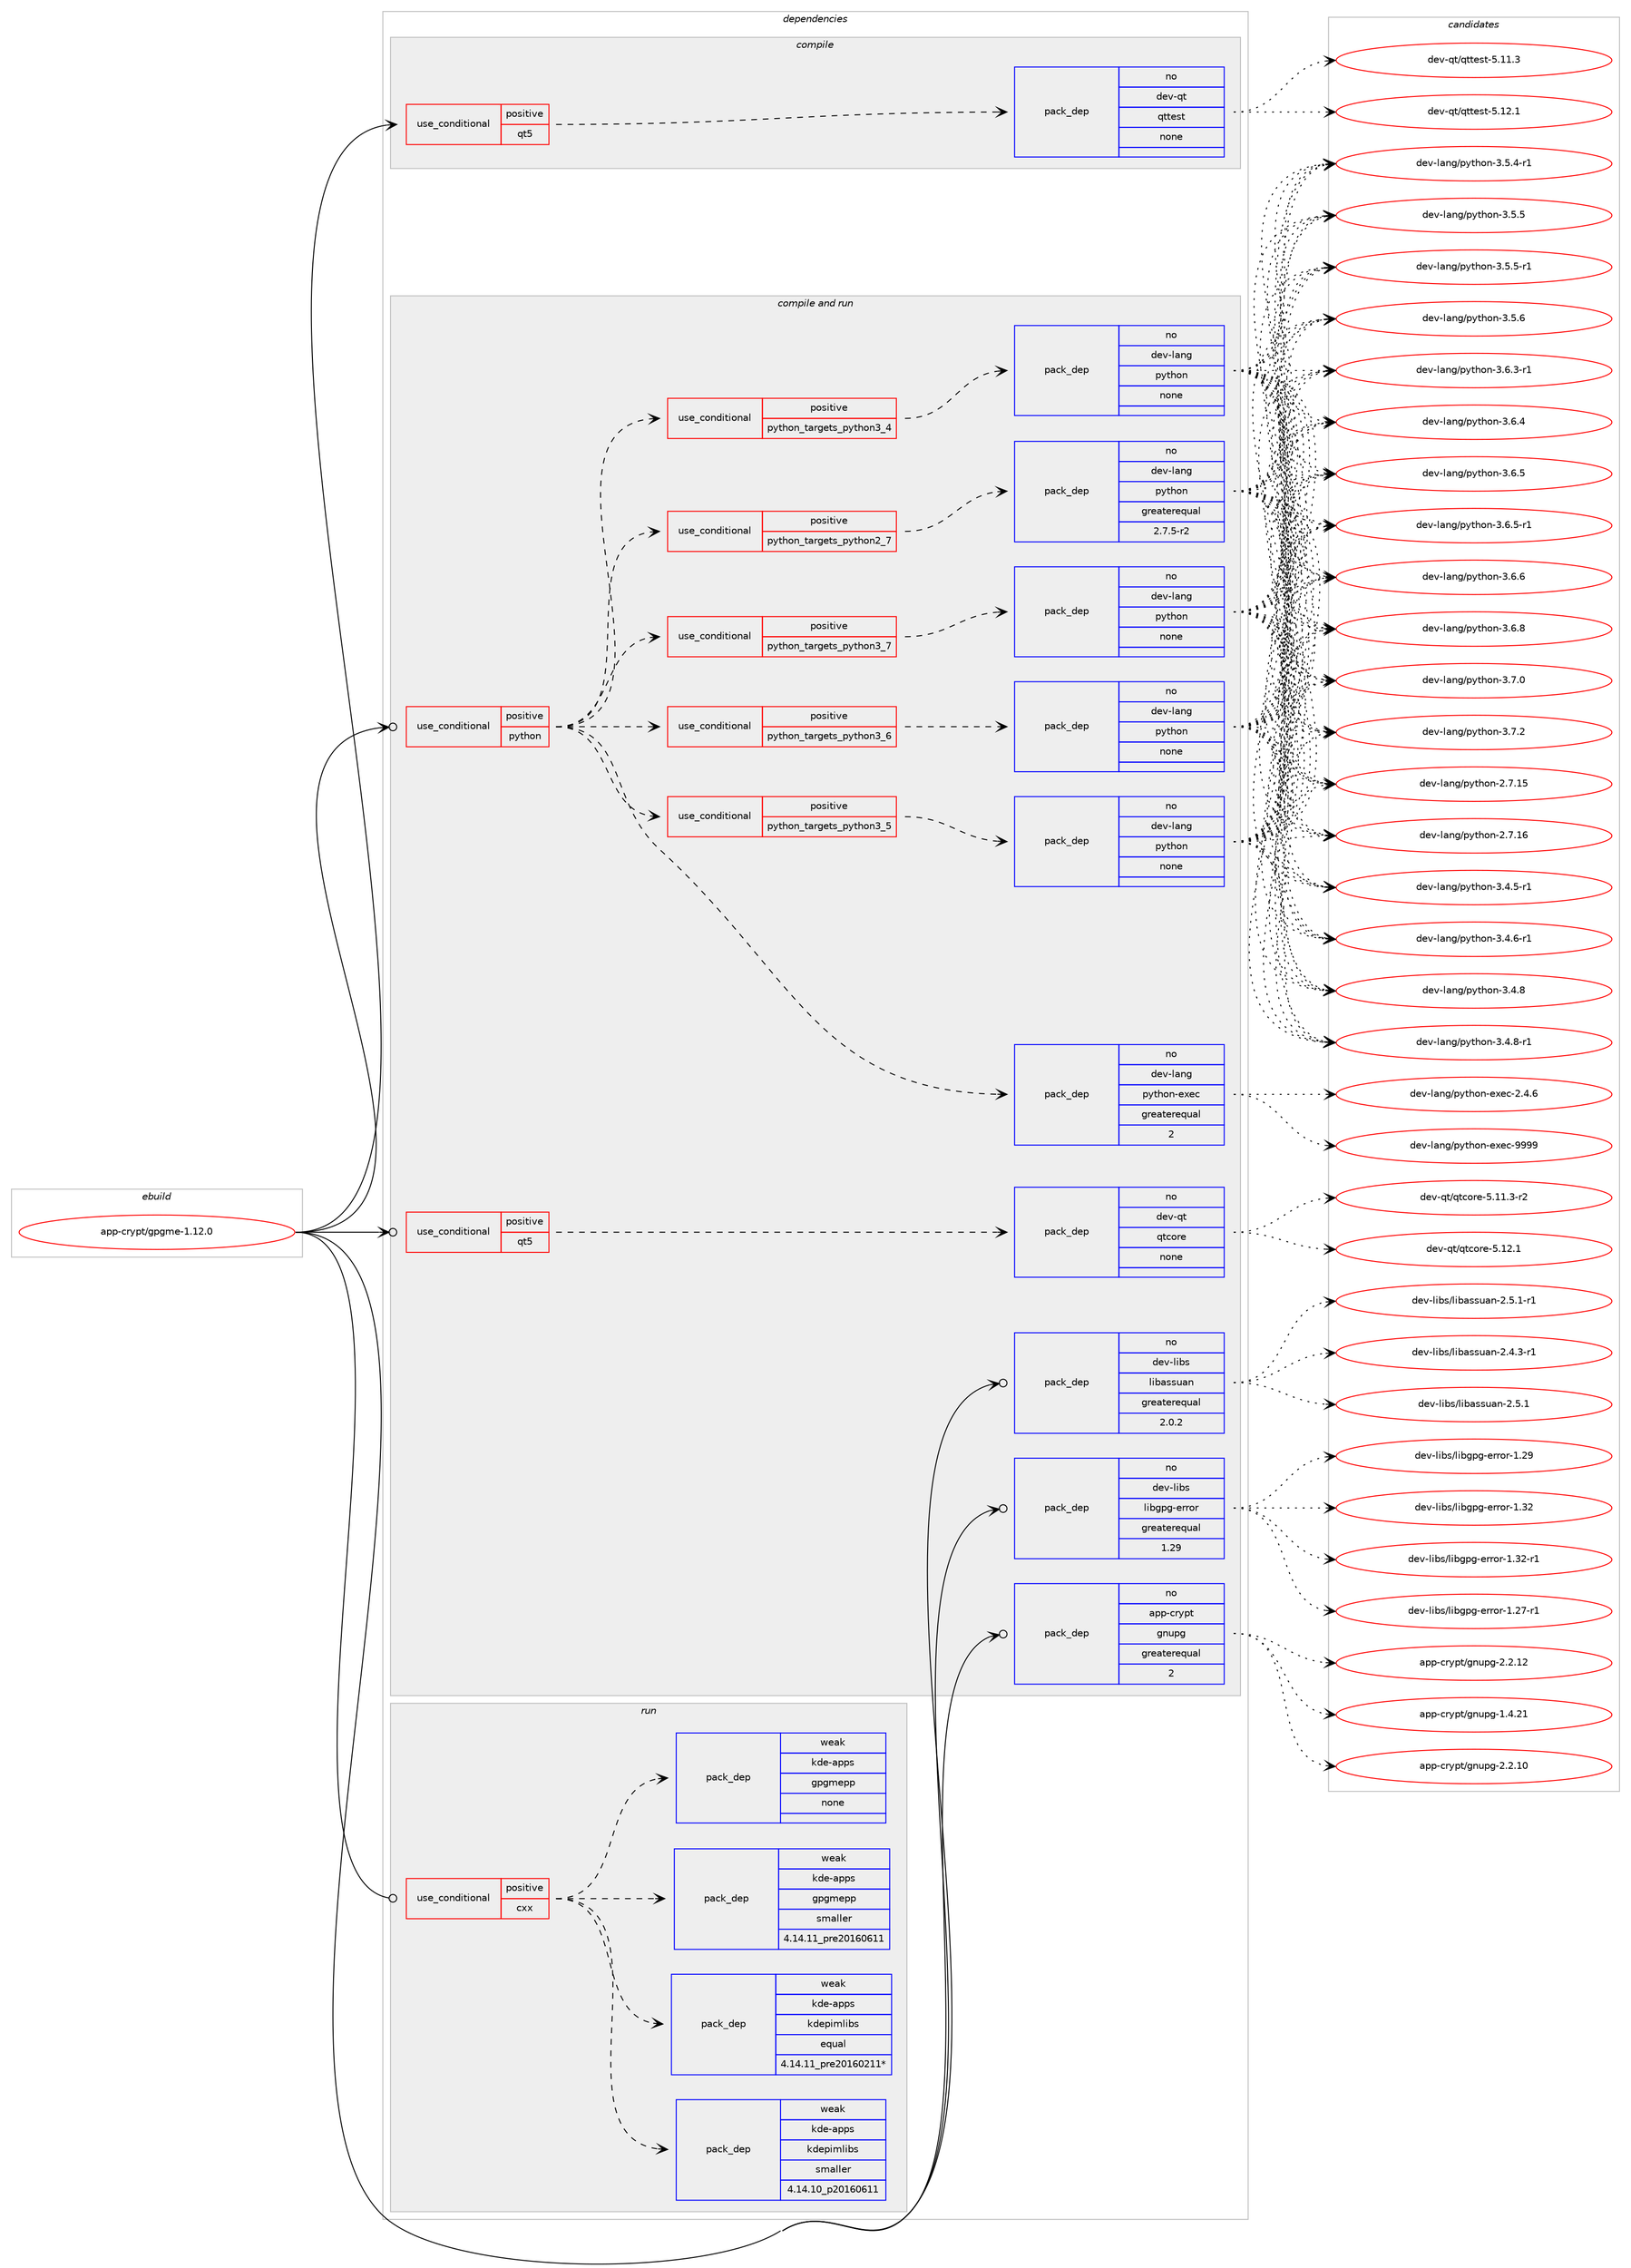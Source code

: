digraph prolog {

# *************
# Graph options
# *************

newrank=true;
concentrate=true;
compound=true;
graph [rankdir=LR,fontname=Helvetica,fontsize=10,ranksep=1.5];#, ranksep=2.5, nodesep=0.2];
edge  [arrowhead=vee];
node  [fontname=Helvetica,fontsize=10];

# **********
# The ebuild
# **********

subgraph cluster_leftcol {
color=gray;
rank=same;
label=<<i>ebuild</i>>;
id [label="app-crypt/gpgme-1.12.0", color=red, width=4, href="../app-crypt/gpgme-1.12.0.svg"];
}

# ****************
# The dependencies
# ****************

subgraph cluster_midcol {
color=gray;
label=<<i>dependencies</i>>;
subgraph cluster_compile {
fillcolor="#eeeeee";
style=filled;
label=<<i>compile</i>>;
subgraph cond347717 {
dependency1275798 [label=<<TABLE BORDER="0" CELLBORDER="1" CELLSPACING="0" CELLPADDING="4"><TR><TD ROWSPAN="3" CELLPADDING="10">use_conditional</TD></TR><TR><TD>positive</TD></TR><TR><TD>qt5</TD></TR></TABLE>>, shape=none, color=red];
subgraph pack908267 {
dependency1275799 [label=<<TABLE BORDER="0" CELLBORDER="1" CELLSPACING="0" CELLPADDING="4" WIDTH="220"><TR><TD ROWSPAN="6" CELLPADDING="30">pack_dep</TD></TR><TR><TD WIDTH="110">no</TD></TR><TR><TD>dev-qt</TD></TR><TR><TD>qttest</TD></TR><TR><TD>none</TD></TR><TR><TD></TD></TR></TABLE>>, shape=none, color=blue];
}
dependency1275798:e -> dependency1275799:w [weight=20,style="dashed",arrowhead="vee"];
}
id:e -> dependency1275798:w [weight=20,style="solid",arrowhead="vee"];
}
subgraph cluster_compileandrun {
fillcolor="#eeeeee";
style=filled;
label=<<i>compile and run</i>>;
subgraph cond347718 {
dependency1275800 [label=<<TABLE BORDER="0" CELLBORDER="1" CELLSPACING="0" CELLPADDING="4"><TR><TD ROWSPAN="3" CELLPADDING="10">use_conditional</TD></TR><TR><TD>positive</TD></TR><TR><TD>python</TD></TR></TABLE>>, shape=none, color=red];
subgraph cond347719 {
dependency1275801 [label=<<TABLE BORDER="0" CELLBORDER="1" CELLSPACING="0" CELLPADDING="4"><TR><TD ROWSPAN="3" CELLPADDING="10">use_conditional</TD></TR><TR><TD>positive</TD></TR><TR><TD>python_targets_python2_7</TD></TR></TABLE>>, shape=none, color=red];
subgraph pack908268 {
dependency1275802 [label=<<TABLE BORDER="0" CELLBORDER="1" CELLSPACING="0" CELLPADDING="4" WIDTH="220"><TR><TD ROWSPAN="6" CELLPADDING="30">pack_dep</TD></TR><TR><TD WIDTH="110">no</TD></TR><TR><TD>dev-lang</TD></TR><TR><TD>python</TD></TR><TR><TD>greaterequal</TD></TR><TR><TD>2.7.5-r2</TD></TR></TABLE>>, shape=none, color=blue];
}
dependency1275801:e -> dependency1275802:w [weight=20,style="dashed",arrowhead="vee"];
}
dependency1275800:e -> dependency1275801:w [weight=20,style="dashed",arrowhead="vee"];
subgraph cond347720 {
dependency1275803 [label=<<TABLE BORDER="0" CELLBORDER="1" CELLSPACING="0" CELLPADDING="4"><TR><TD ROWSPAN="3" CELLPADDING="10">use_conditional</TD></TR><TR><TD>positive</TD></TR><TR><TD>python_targets_python3_4</TD></TR></TABLE>>, shape=none, color=red];
subgraph pack908269 {
dependency1275804 [label=<<TABLE BORDER="0" CELLBORDER="1" CELLSPACING="0" CELLPADDING="4" WIDTH="220"><TR><TD ROWSPAN="6" CELLPADDING="30">pack_dep</TD></TR><TR><TD WIDTH="110">no</TD></TR><TR><TD>dev-lang</TD></TR><TR><TD>python</TD></TR><TR><TD>none</TD></TR><TR><TD></TD></TR></TABLE>>, shape=none, color=blue];
}
dependency1275803:e -> dependency1275804:w [weight=20,style="dashed",arrowhead="vee"];
}
dependency1275800:e -> dependency1275803:w [weight=20,style="dashed",arrowhead="vee"];
subgraph cond347721 {
dependency1275805 [label=<<TABLE BORDER="0" CELLBORDER="1" CELLSPACING="0" CELLPADDING="4"><TR><TD ROWSPAN="3" CELLPADDING="10">use_conditional</TD></TR><TR><TD>positive</TD></TR><TR><TD>python_targets_python3_5</TD></TR></TABLE>>, shape=none, color=red];
subgraph pack908270 {
dependency1275806 [label=<<TABLE BORDER="0" CELLBORDER="1" CELLSPACING="0" CELLPADDING="4" WIDTH="220"><TR><TD ROWSPAN="6" CELLPADDING="30">pack_dep</TD></TR><TR><TD WIDTH="110">no</TD></TR><TR><TD>dev-lang</TD></TR><TR><TD>python</TD></TR><TR><TD>none</TD></TR><TR><TD></TD></TR></TABLE>>, shape=none, color=blue];
}
dependency1275805:e -> dependency1275806:w [weight=20,style="dashed",arrowhead="vee"];
}
dependency1275800:e -> dependency1275805:w [weight=20,style="dashed",arrowhead="vee"];
subgraph cond347722 {
dependency1275807 [label=<<TABLE BORDER="0" CELLBORDER="1" CELLSPACING="0" CELLPADDING="4"><TR><TD ROWSPAN="3" CELLPADDING="10">use_conditional</TD></TR><TR><TD>positive</TD></TR><TR><TD>python_targets_python3_6</TD></TR></TABLE>>, shape=none, color=red];
subgraph pack908271 {
dependency1275808 [label=<<TABLE BORDER="0" CELLBORDER="1" CELLSPACING="0" CELLPADDING="4" WIDTH="220"><TR><TD ROWSPAN="6" CELLPADDING="30">pack_dep</TD></TR><TR><TD WIDTH="110">no</TD></TR><TR><TD>dev-lang</TD></TR><TR><TD>python</TD></TR><TR><TD>none</TD></TR><TR><TD></TD></TR></TABLE>>, shape=none, color=blue];
}
dependency1275807:e -> dependency1275808:w [weight=20,style="dashed",arrowhead="vee"];
}
dependency1275800:e -> dependency1275807:w [weight=20,style="dashed",arrowhead="vee"];
subgraph cond347723 {
dependency1275809 [label=<<TABLE BORDER="0" CELLBORDER="1" CELLSPACING="0" CELLPADDING="4"><TR><TD ROWSPAN="3" CELLPADDING="10">use_conditional</TD></TR><TR><TD>positive</TD></TR><TR><TD>python_targets_python3_7</TD></TR></TABLE>>, shape=none, color=red];
subgraph pack908272 {
dependency1275810 [label=<<TABLE BORDER="0" CELLBORDER="1" CELLSPACING="0" CELLPADDING="4" WIDTH="220"><TR><TD ROWSPAN="6" CELLPADDING="30">pack_dep</TD></TR><TR><TD WIDTH="110">no</TD></TR><TR><TD>dev-lang</TD></TR><TR><TD>python</TD></TR><TR><TD>none</TD></TR><TR><TD></TD></TR></TABLE>>, shape=none, color=blue];
}
dependency1275809:e -> dependency1275810:w [weight=20,style="dashed",arrowhead="vee"];
}
dependency1275800:e -> dependency1275809:w [weight=20,style="dashed",arrowhead="vee"];
subgraph pack908273 {
dependency1275811 [label=<<TABLE BORDER="0" CELLBORDER="1" CELLSPACING="0" CELLPADDING="4" WIDTH="220"><TR><TD ROWSPAN="6" CELLPADDING="30">pack_dep</TD></TR><TR><TD WIDTH="110">no</TD></TR><TR><TD>dev-lang</TD></TR><TR><TD>python-exec</TD></TR><TR><TD>greaterequal</TD></TR><TR><TD>2</TD></TR></TABLE>>, shape=none, color=blue];
}
dependency1275800:e -> dependency1275811:w [weight=20,style="dashed",arrowhead="vee"];
}
id:e -> dependency1275800:w [weight=20,style="solid",arrowhead="odotvee"];
subgraph cond347724 {
dependency1275812 [label=<<TABLE BORDER="0" CELLBORDER="1" CELLSPACING="0" CELLPADDING="4"><TR><TD ROWSPAN="3" CELLPADDING="10">use_conditional</TD></TR><TR><TD>positive</TD></TR><TR><TD>qt5</TD></TR></TABLE>>, shape=none, color=red];
subgraph pack908274 {
dependency1275813 [label=<<TABLE BORDER="0" CELLBORDER="1" CELLSPACING="0" CELLPADDING="4" WIDTH="220"><TR><TD ROWSPAN="6" CELLPADDING="30">pack_dep</TD></TR><TR><TD WIDTH="110">no</TD></TR><TR><TD>dev-qt</TD></TR><TR><TD>qtcore</TD></TR><TR><TD>none</TD></TR><TR><TD></TD></TR></TABLE>>, shape=none, color=blue];
}
dependency1275812:e -> dependency1275813:w [weight=20,style="dashed",arrowhead="vee"];
}
id:e -> dependency1275812:w [weight=20,style="solid",arrowhead="odotvee"];
subgraph pack908275 {
dependency1275814 [label=<<TABLE BORDER="0" CELLBORDER="1" CELLSPACING="0" CELLPADDING="4" WIDTH="220"><TR><TD ROWSPAN="6" CELLPADDING="30">pack_dep</TD></TR><TR><TD WIDTH="110">no</TD></TR><TR><TD>app-crypt</TD></TR><TR><TD>gnupg</TD></TR><TR><TD>greaterequal</TD></TR><TR><TD>2</TD></TR></TABLE>>, shape=none, color=blue];
}
id:e -> dependency1275814:w [weight=20,style="solid",arrowhead="odotvee"];
subgraph pack908276 {
dependency1275815 [label=<<TABLE BORDER="0" CELLBORDER="1" CELLSPACING="0" CELLPADDING="4" WIDTH="220"><TR><TD ROWSPAN="6" CELLPADDING="30">pack_dep</TD></TR><TR><TD WIDTH="110">no</TD></TR><TR><TD>dev-libs</TD></TR><TR><TD>libassuan</TD></TR><TR><TD>greaterequal</TD></TR><TR><TD>2.0.2</TD></TR></TABLE>>, shape=none, color=blue];
}
id:e -> dependency1275815:w [weight=20,style="solid",arrowhead="odotvee"];
subgraph pack908277 {
dependency1275816 [label=<<TABLE BORDER="0" CELLBORDER="1" CELLSPACING="0" CELLPADDING="4" WIDTH="220"><TR><TD ROWSPAN="6" CELLPADDING="30">pack_dep</TD></TR><TR><TD WIDTH="110">no</TD></TR><TR><TD>dev-libs</TD></TR><TR><TD>libgpg-error</TD></TR><TR><TD>greaterequal</TD></TR><TR><TD>1.29</TD></TR></TABLE>>, shape=none, color=blue];
}
id:e -> dependency1275816:w [weight=20,style="solid",arrowhead="odotvee"];
}
subgraph cluster_run {
fillcolor="#eeeeee";
style=filled;
label=<<i>run</i>>;
subgraph cond347725 {
dependency1275817 [label=<<TABLE BORDER="0" CELLBORDER="1" CELLSPACING="0" CELLPADDING="4"><TR><TD ROWSPAN="3" CELLPADDING="10">use_conditional</TD></TR><TR><TD>positive</TD></TR><TR><TD>cxx</TD></TR></TABLE>>, shape=none, color=red];
subgraph pack908278 {
dependency1275818 [label=<<TABLE BORDER="0" CELLBORDER="1" CELLSPACING="0" CELLPADDING="4" WIDTH="220"><TR><TD ROWSPAN="6" CELLPADDING="30">pack_dep</TD></TR><TR><TD WIDTH="110">weak</TD></TR><TR><TD>kde-apps</TD></TR><TR><TD>gpgmepp</TD></TR><TR><TD>smaller</TD></TR><TR><TD>4.14.11_pre20160611</TD></TR></TABLE>>, shape=none, color=blue];
}
dependency1275817:e -> dependency1275818:w [weight=20,style="dashed",arrowhead="vee"];
subgraph pack908279 {
dependency1275819 [label=<<TABLE BORDER="0" CELLBORDER="1" CELLSPACING="0" CELLPADDING="4" WIDTH="220"><TR><TD ROWSPAN="6" CELLPADDING="30">pack_dep</TD></TR><TR><TD WIDTH="110">weak</TD></TR><TR><TD>kde-apps</TD></TR><TR><TD>gpgmepp</TD></TR><TR><TD>none</TD></TR><TR><TD></TD></TR></TABLE>>, shape=none, color=blue];
}
dependency1275817:e -> dependency1275819:w [weight=20,style="dashed",arrowhead="vee"];
subgraph pack908280 {
dependency1275820 [label=<<TABLE BORDER="0" CELLBORDER="1" CELLSPACING="0" CELLPADDING="4" WIDTH="220"><TR><TD ROWSPAN="6" CELLPADDING="30">pack_dep</TD></TR><TR><TD WIDTH="110">weak</TD></TR><TR><TD>kde-apps</TD></TR><TR><TD>kdepimlibs</TD></TR><TR><TD>smaller</TD></TR><TR><TD>4.14.10_p20160611</TD></TR></TABLE>>, shape=none, color=blue];
}
dependency1275817:e -> dependency1275820:w [weight=20,style="dashed",arrowhead="vee"];
subgraph pack908281 {
dependency1275821 [label=<<TABLE BORDER="0" CELLBORDER="1" CELLSPACING="0" CELLPADDING="4" WIDTH="220"><TR><TD ROWSPAN="6" CELLPADDING="30">pack_dep</TD></TR><TR><TD WIDTH="110">weak</TD></TR><TR><TD>kde-apps</TD></TR><TR><TD>kdepimlibs</TD></TR><TR><TD>equal</TD></TR><TR><TD>4.14.11_pre20160211*</TD></TR></TABLE>>, shape=none, color=blue];
}
dependency1275817:e -> dependency1275821:w [weight=20,style="dashed",arrowhead="vee"];
}
id:e -> dependency1275817:w [weight=20,style="solid",arrowhead="odot"];
}
}

# **************
# The candidates
# **************

subgraph cluster_choices {
rank=same;
color=gray;
label=<<i>candidates</i>>;

subgraph choice908267 {
color=black;
nodesep=1;
choice100101118451131164711311611610111511645534649494651 [label="dev-qt/qttest-5.11.3", color=red, width=4,href="../dev-qt/qttest-5.11.3.svg"];
choice100101118451131164711311611610111511645534649504649 [label="dev-qt/qttest-5.12.1", color=red, width=4,href="../dev-qt/qttest-5.12.1.svg"];
dependency1275799:e -> choice100101118451131164711311611610111511645534649494651:w [style=dotted,weight="100"];
dependency1275799:e -> choice100101118451131164711311611610111511645534649504649:w [style=dotted,weight="100"];
}
subgraph choice908268 {
color=black;
nodesep=1;
choice10010111845108971101034711212111610411111045504655464953 [label="dev-lang/python-2.7.15", color=red, width=4,href="../dev-lang/python-2.7.15.svg"];
choice10010111845108971101034711212111610411111045504655464954 [label="dev-lang/python-2.7.16", color=red, width=4,href="../dev-lang/python-2.7.16.svg"];
choice1001011184510897110103471121211161041111104551465246534511449 [label="dev-lang/python-3.4.5-r1", color=red, width=4,href="../dev-lang/python-3.4.5-r1.svg"];
choice1001011184510897110103471121211161041111104551465246544511449 [label="dev-lang/python-3.4.6-r1", color=red, width=4,href="../dev-lang/python-3.4.6-r1.svg"];
choice100101118451089711010347112121116104111110455146524656 [label="dev-lang/python-3.4.8", color=red, width=4,href="../dev-lang/python-3.4.8.svg"];
choice1001011184510897110103471121211161041111104551465246564511449 [label="dev-lang/python-3.4.8-r1", color=red, width=4,href="../dev-lang/python-3.4.8-r1.svg"];
choice1001011184510897110103471121211161041111104551465346524511449 [label="dev-lang/python-3.5.4-r1", color=red, width=4,href="../dev-lang/python-3.5.4-r1.svg"];
choice100101118451089711010347112121116104111110455146534653 [label="dev-lang/python-3.5.5", color=red, width=4,href="../dev-lang/python-3.5.5.svg"];
choice1001011184510897110103471121211161041111104551465346534511449 [label="dev-lang/python-3.5.5-r1", color=red, width=4,href="../dev-lang/python-3.5.5-r1.svg"];
choice100101118451089711010347112121116104111110455146534654 [label="dev-lang/python-3.5.6", color=red, width=4,href="../dev-lang/python-3.5.6.svg"];
choice1001011184510897110103471121211161041111104551465446514511449 [label="dev-lang/python-3.6.3-r1", color=red, width=4,href="../dev-lang/python-3.6.3-r1.svg"];
choice100101118451089711010347112121116104111110455146544652 [label="dev-lang/python-3.6.4", color=red, width=4,href="../dev-lang/python-3.6.4.svg"];
choice100101118451089711010347112121116104111110455146544653 [label="dev-lang/python-3.6.5", color=red, width=4,href="../dev-lang/python-3.6.5.svg"];
choice1001011184510897110103471121211161041111104551465446534511449 [label="dev-lang/python-3.6.5-r1", color=red, width=4,href="../dev-lang/python-3.6.5-r1.svg"];
choice100101118451089711010347112121116104111110455146544654 [label="dev-lang/python-3.6.6", color=red, width=4,href="../dev-lang/python-3.6.6.svg"];
choice100101118451089711010347112121116104111110455146544656 [label="dev-lang/python-3.6.8", color=red, width=4,href="../dev-lang/python-3.6.8.svg"];
choice100101118451089711010347112121116104111110455146554648 [label="dev-lang/python-3.7.0", color=red, width=4,href="../dev-lang/python-3.7.0.svg"];
choice100101118451089711010347112121116104111110455146554650 [label="dev-lang/python-3.7.2", color=red, width=4,href="../dev-lang/python-3.7.2.svg"];
dependency1275802:e -> choice10010111845108971101034711212111610411111045504655464953:w [style=dotted,weight="100"];
dependency1275802:e -> choice10010111845108971101034711212111610411111045504655464954:w [style=dotted,weight="100"];
dependency1275802:e -> choice1001011184510897110103471121211161041111104551465246534511449:w [style=dotted,weight="100"];
dependency1275802:e -> choice1001011184510897110103471121211161041111104551465246544511449:w [style=dotted,weight="100"];
dependency1275802:e -> choice100101118451089711010347112121116104111110455146524656:w [style=dotted,weight="100"];
dependency1275802:e -> choice1001011184510897110103471121211161041111104551465246564511449:w [style=dotted,weight="100"];
dependency1275802:e -> choice1001011184510897110103471121211161041111104551465346524511449:w [style=dotted,weight="100"];
dependency1275802:e -> choice100101118451089711010347112121116104111110455146534653:w [style=dotted,weight="100"];
dependency1275802:e -> choice1001011184510897110103471121211161041111104551465346534511449:w [style=dotted,weight="100"];
dependency1275802:e -> choice100101118451089711010347112121116104111110455146534654:w [style=dotted,weight="100"];
dependency1275802:e -> choice1001011184510897110103471121211161041111104551465446514511449:w [style=dotted,weight="100"];
dependency1275802:e -> choice100101118451089711010347112121116104111110455146544652:w [style=dotted,weight="100"];
dependency1275802:e -> choice100101118451089711010347112121116104111110455146544653:w [style=dotted,weight="100"];
dependency1275802:e -> choice1001011184510897110103471121211161041111104551465446534511449:w [style=dotted,weight="100"];
dependency1275802:e -> choice100101118451089711010347112121116104111110455146544654:w [style=dotted,weight="100"];
dependency1275802:e -> choice100101118451089711010347112121116104111110455146544656:w [style=dotted,weight="100"];
dependency1275802:e -> choice100101118451089711010347112121116104111110455146554648:w [style=dotted,weight="100"];
dependency1275802:e -> choice100101118451089711010347112121116104111110455146554650:w [style=dotted,weight="100"];
}
subgraph choice908269 {
color=black;
nodesep=1;
choice10010111845108971101034711212111610411111045504655464953 [label="dev-lang/python-2.7.15", color=red, width=4,href="../dev-lang/python-2.7.15.svg"];
choice10010111845108971101034711212111610411111045504655464954 [label="dev-lang/python-2.7.16", color=red, width=4,href="../dev-lang/python-2.7.16.svg"];
choice1001011184510897110103471121211161041111104551465246534511449 [label="dev-lang/python-3.4.5-r1", color=red, width=4,href="../dev-lang/python-3.4.5-r1.svg"];
choice1001011184510897110103471121211161041111104551465246544511449 [label="dev-lang/python-3.4.6-r1", color=red, width=4,href="../dev-lang/python-3.4.6-r1.svg"];
choice100101118451089711010347112121116104111110455146524656 [label="dev-lang/python-3.4.8", color=red, width=4,href="../dev-lang/python-3.4.8.svg"];
choice1001011184510897110103471121211161041111104551465246564511449 [label="dev-lang/python-3.4.8-r1", color=red, width=4,href="../dev-lang/python-3.4.8-r1.svg"];
choice1001011184510897110103471121211161041111104551465346524511449 [label="dev-lang/python-3.5.4-r1", color=red, width=4,href="../dev-lang/python-3.5.4-r1.svg"];
choice100101118451089711010347112121116104111110455146534653 [label="dev-lang/python-3.5.5", color=red, width=4,href="../dev-lang/python-3.5.5.svg"];
choice1001011184510897110103471121211161041111104551465346534511449 [label="dev-lang/python-3.5.5-r1", color=red, width=4,href="../dev-lang/python-3.5.5-r1.svg"];
choice100101118451089711010347112121116104111110455146534654 [label="dev-lang/python-3.5.6", color=red, width=4,href="../dev-lang/python-3.5.6.svg"];
choice1001011184510897110103471121211161041111104551465446514511449 [label="dev-lang/python-3.6.3-r1", color=red, width=4,href="../dev-lang/python-3.6.3-r1.svg"];
choice100101118451089711010347112121116104111110455146544652 [label="dev-lang/python-3.6.4", color=red, width=4,href="../dev-lang/python-3.6.4.svg"];
choice100101118451089711010347112121116104111110455146544653 [label="dev-lang/python-3.6.5", color=red, width=4,href="../dev-lang/python-3.6.5.svg"];
choice1001011184510897110103471121211161041111104551465446534511449 [label="dev-lang/python-3.6.5-r1", color=red, width=4,href="../dev-lang/python-3.6.5-r1.svg"];
choice100101118451089711010347112121116104111110455146544654 [label="dev-lang/python-3.6.6", color=red, width=4,href="../dev-lang/python-3.6.6.svg"];
choice100101118451089711010347112121116104111110455146544656 [label="dev-lang/python-3.6.8", color=red, width=4,href="../dev-lang/python-3.6.8.svg"];
choice100101118451089711010347112121116104111110455146554648 [label="dev-lang/python-3.7.0", color=red, width=4,href="../dev-lang/python-3.7.0.svg"];
choice100101118451089711010347112121116104111110455146554650 [label="dev-lang/python-3.7.2", color=red, width=4,href="../dev-lang/python-3.7.2.svg"];
dependency1275804:e -> choice10010111845108971101034711212111610411111045504655464953:w [style=dotted,weight="100"];
dependency1275804:e -> choice10010111845108971101034711212111610411111045504655464954:w [style=dotted,weight="100"];
dependency1275804:e -> choice1001011184510897110103471121211161041111104551465246534511449:w [style=dotted,weight="100"];
dependency1275804:e -> choice1001011184510897110103471121211161041111104551465246544511449:w [style=dotted,weight="100"];
dependency1275804:e -> choice100101118451089711010347112121116104111110455146524656:w [style=dotted,weight="100"];
dependency1275804:e -> choice1001011184510897110103471121211161041111104551465246564511449:w [style=dotted,weight="100"];
dependency1275804:e -> choice1001011184510897110103471121211161041111104551465346524511449:w [style=dotted,weight="100"];
dependency1275804:e -> choice100101118451089711010347112121116104111110455146534653:w [style=dotted,weight="100"];
dependency1275804:e -> choice1001011184510897110103471121211161041111104551465346534511449:w [style=dotted,weight="100"];
dependency1275804:e -> choice100101118451089711010347112121116104111110455146534654:w [style=dotted,weight="100"];
dependency1275804:e -> choice1001011184510897110103471121211161041111104551465446514511449:w [style=dotted,weight="100"];
dependency1275804:e -> choice100101118451089711010347112121116104111110455146544652:w [style=dotted,weight="100"];
dependency1275804:e -> choice100101118451089711010347112121116104111110455146544653:w [style=dotted,weight="100"];
dependency1275804:e -> choice1001011184510897110103471121211161041111104551465446534511449:w [style=dotted,weight="100"];
dependency1275804:e -> choice100101118451089711010347112121116104111110455146544654:w [style=dotted,weight="100"];
dependency1275804:e -> choice100101118451089711010347112121116104111110455146544656:w [style=dotted,weight="100"];
dependency1275804:e -> choice100101118451089711010347112121116104111110455146554648:w [style=dotted,weight="100"];
dependency1275804:e -> choice100101118451089711010347112121116104111110455146554650:w [style=dotted,weight="100"];
}
subgraph choice908270 {
color=black;
nodesep=1;
choice10010111845108971101034711212111610411111045504655464953 [label="dev-lang/python-2.7.15", color=red, width=4,href="../dev-lang/python-2.7.15.svg"];
choice10010111845108971101034711212111610411111045504655464954 [label="dev-lang/python-2.7.16", color=red, width=4,href="../dev-lang/python-2.7.16.svg"];
choice1001011184510897110103471121211161041111104551465246534511449 [label="dev-lang/python-3.4.5-r1", color=red, width=4,href="../dev-lang/python-3.4.5-r1.svg"];
choice1001011184510897110103471121211161041111104551465246544511449 [label="dev-lang/python-3.4.6-r1", color=red, width=4,href="../dev-lang/python-3.4.6-r1.svg"];
choice100101118451089711010347112121116104111110455146524656 [label="dev-lang/python-3.4.8", color=red, width=4,href="../dev-lang/python-3.4.8.svg"];
choice1001011184510897110103471121211161041111104551465246564511449 [label="dev-lang/python-3.4.8-r1", color=red, width=4,href="../dev-lang/python-3.4.8-r1.svg"];
choice1001011184510897110103471121211161041111104551465346524511449 [label="dev-lang/python-3.5.4-r1", color=red, width=4,href="../dev-lang/python-3.5.4-r1.svg"];
choice100101118451089711010347112121116104111110455146534653 [label="dev-lang/python-3.5.5", color=red, width=4,href="../dev-lang/python-3.5.5.svg"];
choice1001011184510897110103471121211161041111104551465346534511449 [label="dev-lang/python-3.5.5-r1", color=red, width=4,href="../dev-lang/python-3.5.5-r1.svg"];
choice100101118451089711010347112121116104111110455146534654 [label="dev-lang/python-3.5.6", color=red, width=4,href="../dev-lang/python-3.5.6.svg"];
choice1001011184510897110103471121211161041111104551465446514511449 [label="dev-lang/python-3.6.3-r1", color=red, width=4,href="../dev-lang/python-3.6.3-r1.svg"];
choice100101118451089711010347112121116104111110455146544652 [label="dev-lang/python-3.6.4", color=red, width=4,href="../dev-lang/python-3.6.4.svg"];
choice100101118451089711010347112121116104111110455146544653 [label="dev-lang/python-3.6.5", color=red, width=4,href="../dev-lang/python-3.6.5.svg"];
choice1001011184510897110103471121211161041111104551465446534511449 [label="dev-lang/python-3.6.5-r1", color=red, width=4,href="../dev-lang/python-3.6.5-r1.svg"];
choice100101118451089711010347112121116104111110455146544654 [label="dev-lang/python-3.6.6", color=red, width=4,href="../dev-lang/python-3.6.6.svg"];
choice100101118451089711010347112121116104111110455146544656 [label="dev-lang/python-3.6.8", color=red, width=4,href="../dev-lang/python-3.6.8.svg"];
choice100101118451089711010347112121116104111110455146554648 [label="dev-lang/python-3.7.0", color=red, width=4,href="../dev-lang/python-3.7.0.svg"];
choice100101118451089711010347112121116104111110455146554650 [label="dev-lang/python-3.7.2", color=red, width=4,href="../dev-lang/python-3.7.2.svg"];
dependency1275806:e -> choice10010111845108971101034711212111610411111045504655464953:w [style=dotted,weight="100"];
dependency1275806:e -> choice10010111845108971101034711212111610411111045504655464954:w [style=dotted,weight="100"];
dependency1275806:e -> choice1001011184510897110103471121211161041111104551465246534511449:w [style=dotted,weight="100"];
dependency1275806:e -> choice1001011184510897110103471121211161041111104551465246544511449:w [style=dotted,weight="100"];
dependency1275806:e -> choice100101118451089711010347112121116104111110455146524656:w [style=dotted,weight="100"];
dependency1275806:e -> choice1001011184510897110103471121211161041111104551465246564511449:w [style=dotted,weight="100"];
dependency1275806:e -> choice1001011184510897110103471121211161041111104551465346524511449:w [style=dotted,weight="100"];
dependency1275806:e -> choice100101118451089711010347112121116104111110455146534653:w [style=dotted,weight="100"];
dependency1275806:e -> choice1001011184510897110103471121211161041111104551465346534511449:w [style=dotted,weight="100"];
dependency1275806:e -> choice100101118451089711010347112121116104111110455146534654:w [style=dotted,weight="100"];
dependency1275806:e -> choice1001011184510897110103471121211161041111104551465446514511449:w [style=dotted,weight="100"];
dependency1275806:e -> choice100101118451089711010347112121116104111110455146544652:w [style=dotted,weight="100"];
dependency1275806:e -> choice100101118451089711010347112121116104111110455146544653:w [style=dotted,weight="100"];
dependency1275806:e -> choice1001011184510897110103471121211161041111104551465446534511449:w [style=dotted,weight="100"];
dependency1275806:e -> choice100101118451089711010347112121116104111110455146544654:w [style=dotted,weight="100"];
dependency1275806:e -> choice100101118451089711010347112121116104111110455146544656:w [style=dotted,weight="100"];
dependency1275806:e -> choice100101118451089711010347112121116104111110455146554648:w [style=dotted,weight="100"];
dependency1275806:e -> choice100101118451089711010347112121116104111110455146554650:w [style=dotted,weight="100"];
}
subgraph choice908271 {
color=black;
nodesep=1;
choice10010111845108971101034711212111610411111045504655464953 [label="dev-lang/python-2.7.15", color=red, width=4,href="../dev-lang/python-2.7.15.svg"];
choice10010111845108971101034711212111610411111045504655464954 [label="dev-lang/python-2.7.16", color=red, width=4,href="../dev-lang/python-2.7.16.svg"];
choice1001011184510897110103471121211161041111104551465246534511449 [label="dev-lang/python-3.4.5-r1", color=red, width=4,href="../dev-lang/python-3.4.5-r1.svg"];
choice1001011184510897110103471121211161041111104551465246544511449 [label="dev-lang/python-3.4.6-r1", color=red, width=4,href="../dev-lang/python-3.4.6-r1.svg"];
choice100101118451089711010347112121116104111110455146524656 [label="dev-lang/python-3.4.8", color=red, width=4,href="../dev-lang/python-3.4.8.svg"];
choice1001011184510897110103471121211161041111104551465246564511449 [label="dev-lang/python-3.4.8-r1", color=red, width=4,href="../dev-lang/python-3.4.8-r1.svg"];
choice1001011184510897110103471121211161041111104551465346524511449 [label="dev-lang/python-3.5.4-r1", color=red, width=4,href="../dev-lang/python-3.5.4-r1.svg"];
choice100101118451089711010347112121116104111110455146534653 [label="dev-lang/python-3.5.5", color=red, width=4,href="../dev-lang/python-3.5.5.svg"];
choice1001011184510897110103471121211161041111104551465346534511449 [label="dev-lang/python-3.5.5-r1", color=red, width=4,href="../dev-lang/python-3.5.5-r1.svg"];
choice100101118451089711010347112121116104111110455146534654 [label="dev-lang/python-3.5.6", color=red, width=4,href="../dev-lang/python-3.5.6.svg"];
choice1001011184510897110103471121211161041111104551465446514511449 [label="dev-lang/python-3.6.3-r1", color=red, width=4,href="../dev-lang/python-3.6.3-r1.svg"];
choice100101118451089711010347112121116104111110455146544652 [label="dev-lang/python-3.6.4", color=red, width=4,href="../dev-lang/python-3.6.4.svg"];
choice100101118451089711010347112121116104111110455146544653 [label="dev-lang/python-3.6.5", color=red, width=4,href="../dev-lang/python-3.6.5.svg"];
choice1001011184510897110103471121211161041111104551465446534511449 [label="dev-lang/python-3.6.5-r1", color=red, width=4,href="../dev-lang/python-3.6.5-r1.svg"];
choice100101118451089711010347112121116104111110455146544654 [label="dev-lang/python-3.6.6", color=red, width=4,href="../dev-lang/python-3.6.6.svg"];
choice100101118451089711010347112121116104111110455146544656 [label="dev-lang/python-3.6.8", color=red, width=4,href="../dev-lang/python-3.6.8.svg"];
choice100101118451089711010347112121116104111110455146554648 [label="dev-lang/python-3.7.0", color=red, width=4,href="../dev-lang/python-3.7.0.svg"];
choice100101118451089711010347112121116104111110455146554650 [label="dev-lang/python-3.7.2", color=red, width=4,href="../dev-lang/python-3.7.2.svg"];
dependency1275808:e -> choice10010111845108971101034711212111610411111045504655464953:w [style=dotted,weight="100"];
dependency1275808:e -> choice10010111845108971101034711212111610411111045504655464954:w [style=dotted,weight="100"];
dependency1275808:e -> choice1001011184510897110103471121211161041111104551465246534511449:w [style=dotted,weight="100"];
dependency1275808:e -> choice1001011184510897110103471121211161041111104551465246544511449:w [style=dotted,weight="100"];
dependency1275808:e -> choice100101118451089711010347112121116104111110455146524656:w [style=dotted,weight="100"];
dependency1275808:e -> choice1001011184510897110103471121211161041111104551465246564511449:w [style=dotted,weight="100"];
dependency1275808:e -> choice1001011184510897110103471121211161041111104551465346524511449:w [style=dotted,weight="100"];
dependency1275808:e -> choice100101118451089711010347112121116104111110455146534653:w [style=dotted,weight="100"];
dependency1275808:e -> choice1001011184510897110103471121211161041111104551465346534511449:w [style=dotted,weight="100"];
dependency1275808:e -> choice100101118451089711010347112121116104111110455146534654:w [style=dotted,weight="100"];
dependency1275808:e -> choice1001011184510897110103471121211161041111104551465446514511449:w [style=dotted,weight="100"];
dependency1275808:e -> choice100101118451089711010347112121116104111110455146544652:w [style=dotted,weight="100"];
dependency1275808:e -> choice100101118451089711010347112121116104111110455146544653:w [style=dotted,weight="100"];
dependency1275808:e -> choice1001011184510897110103471121211161041111104551465446534511449:w [style=dotted,weight="100"];
dependency1275808:e -> choice100101118451089711010347112121116104111110455146544654:w [style=dotted,weight="100"];
dependency1275808:e -> choice100101118451089711010347112121116104111110455146544656:w [style=dotted,weight="100"];
dependency1275808:e -> choice100101118451089711010347112121116104111110455146554648:w [style=dotted,weight="100"];
dependency1275808:e -> choice100101118451089711010347112121116104111110455146554650:w [style=dotted,weight="100"];
}
subgraph choice908272 {
color=black;
nodesep=1;
choice10010111845108971101034711212111610411111045504655464953 [label="dev-lang/python-2.7.15", color=red, width=4,href="../dev-lang/python-2.7.15.svg"];
choice10010111845108971101034711212111610411111045504655464954 [label="dev-lang/python-2.7.16", color=red, width=4,href="../dev-lang/python-2.7.16.svg"];
choice1001011184510897110103471121211161041111104551465246534511449 [label="dev-lang/python-3.4.5-r1", color=red, width=4,href="../dev-lang/python-3.4.5-r1.svg"];
choice1001011184510897110103471121211161041111104551465246544511449 [label="dev-lang/python-3.4.6-r1", color=red, width=4,href="../dev-lang/python-3.4.6-r1.svg"];
choice100101118451089711010347112121116104111110455146524656 [label="dev-lang/python-3.4.8", color=red, width=4,href="../dev-lang/python-3.4.8.svg"];
choice1001011184510897110103471121211161041111104551465246564511449 [label="dev-lang/python-3.4.8-r1", color=red, width=4,href="../dev-lang/python-3.4.8-r1.svg"];
choice1001011184510897110103471121211161041111104551465346524511449 [label="dev-lang/python-3.5.4-r1", color=red, width=4,href="../dev-lang/python-3.5.4-r1.svg"];
choice100101118451089711010347112121116104111110455146534653 [label="dev-lang/python-3.5.5", color=red, width=4,href="../dev-lang/python-3.5.5.svg"];
choice1001011184510897110103471121211161041111104551465346534511449 [label="dev-lang/python-3.5.5-r1", color=red, width=4,href="../dev-lang/python-3.5.5-r1.svg"];
choice100101118451089711010347112121116104111110455146534654 [label="dev-lang/python-3.5.6", color=red, width=4,href="../dev-lang/python-3.5.6.svg"];
choice1001011184510897110103471121211161041111104551465446514511449 [label="dev-lang/python-3.6.3-r1", color=red, width=4,href="../dev-lang/python-3.6.3-r1.svg"];
choice100101118451089711010347112121116104111110455146544652 [label="dev-lang/python-3.6.4", color=red, width=4,href="../dev-lang/python-3.6.4.svg"];
choice100101118451089711010347112121116104111110455146544653 [label="dev-lang/python-3.6.5", color=red, width=4,href="../dev-lang/python-3.6.5.svg"];
choice1001011184510897110103471121211161041111104551465446534511449 [label="dev-lang/python-3.6.5-r1", color=red, width=4,href="../dev-lang/python-3.6.5-r1.svg"];
choice100101118451089711010347112121116104111110455146544654 [label="dev-lang/python-3.6.6", color=red, width=4,href="../dev-lang/python-3.6.6.svg"];
choice100101118451089711010347112121116104111110455146544656 [label="dev-lang/python-3.6.8", color=red, width=4,href="../dev-lang/python-3.6.8.svg"];
choice100101118451089711010347112121116104111110455146554648 [label="dev-lang/python-3.7.0", color=red, width=4,href="../dev-lang/python-3.7.0.svg"];
choice100101118451089711010347112121116104111110455146554650 [label="dev-lang/python-3.7.2", color=red, width=4,href="../dev-lang/python-3.7.2.svg"];
dependency1275810:e -> choice10010111845108971101034711212111610411111045504655464953:w [style=dotted,weight="100"];
dependency1275810:e -> choice10010111845108971101034711212111610411111045504655464954:w [style=dotted,weight="100"];
dependency1275810:e -> choice1001011184510897110103471121211161041111104551465246534511449:w [style=dotted,weight="100"];
dependency1275810:e -> choice1001011184510897110103471121211161041111104551465246544511449:w [style=dotted,weight="100"];
dependency1275810:e -> choice100101118451089711010347112121116104111110455146524656:w [style=dotted,weight="100"];
dependency1275810:e -> choice1001011184510897110103471121211161041111104551465246564511449:w [style=dotted,weight="100"];
dependency1275810:e -> choice1001011184510897110103471121211161041111104551465346524511449:w [style=dotted,weight="100"];
dependency1275810:e -> choice100101118451089711010347112121116104111110455146534653:w [style=dotted,weight="100"];
dependency1275810:e -> choice1001011184510897110103471121211161041111104551465346534511449:w [style=dotted,weight="100"];
dependency1275810:e -> choice100101118451089711010347112121116104111110455146534654:w [style=dotted,weight="100"];
dependency1275810:e -> choice1001011184510897110103471121211161041111104551465446514511449:w [style=dotted,weight="100"];
dependency1275810:e -> choice100101118451089711010347112121116104111110455146544652:w [style=dotted,weight="100"];
dependency1275810:e -> choice100101118451089711010347112121116104111110455146544653:w [style=dotted,weight="100"];
dependency1275810:e -> choice1001011184510897110103471121211161041111104551465446534511449:w [style=dotted,weight="100"];
dependency1275810:e -> choice100101118451089711010347112121116104111110455146544654:w [style=dotted,weight="100"];
dependency1275810:e -> choice100101118451089711010347112121116104111110455146544656:w [style=dotted,weight="100"];
dependency1275810:e -> choice100101118451089711010347112121116104111110455146554648:w [style=dotted,weight="100"];
dependency1275810:e -> choice100101118451089711010347112121116104111110455146554650:w [style=dotted,weight="100"];
}
subgraph choice908273 {
color=black;
nodesep=1;
choice1001011184510897110103471121211161041111104510112010199455046524654 [label="dev-lang/python-exec-2.4.6", color=red, width=4,href="../dev-lang/python-exec-2.4.6.svg"];
choice10010111845108971101034711212111610411111045101120101994557575757 [label="dev-lang/python-exec-9999", color=red, width=4,href="../dev-lang/python-exec-9999.svg"];
dependency1275811:e -> choice1001011184510897110103471121211161041111104510112010199455046524654:w [style=dotted,weight="100"];
dependency1275811:e -> choice10010111845108971101034711212111610411111045101120101994557575757:w [style=dotted,weight="100"];
}
subgraph choice908274 {
color=black;
nodesep=1;
choice100101118451131164711311699111114101455346494946514511450 [label="dev-qt/qtcore-5.11.3-r2", color=red, width=4,href="../dev-qt/qtcore-5.11.3-r2.svg"];
choice10010111845113116471131169911111410145534649504649 [label="dev-qt/qtcore-5.12.1", color=red, width=4,href="../dev-qt/qtcore-5.12.1.svg"];
dependency1275813:e -> choice100101118451131164711311699111114101455346494946514511450:w [style=dotted,weight="100"];
dependency1275813:e -> choice10010111845113116471131169911111410145534649504649:w [style=dotted,weight="100"];
}
subgraph choice908275 {
color=black;
nodesep=1;
choice9711211245991141211121164710311011711210345494652465049 [label="app-crypt/gnupg-1.4.21", color=red, width=4,href="../app-crypt/gnupg-1.4.21.svg"];
choice9711211245991141211121164710311011711210345504650464948 [label="app-crypt/gnupg-2.2.10", color=red, width=4,href="../app-crypt/gnupg-2.2.10.svg"];
choice9711211245991141211121164710311011711210345504650464950 [label="app-crypt/gnupg-2.2.12", color=red, width=4,href="../app-crypt/gnupg-2.2.12.svg"];
dependency1275814:e -> choice9711211245991141211121164710311011711210345494652465049:w [style=dotted,weight="100"];
dependency1275814:e -> choice9711211245991141211121164710311011711210345504650464948:w [style=dotted,weight="100"];
dependency1275814:e -> choice9711211245991141211121164710311011711210345504650464950:w [style=dotted,weight="100"];
}
subgraph choice908276 {
color=black;
nodesep=1;
choice1001011184510810598115471081059897115115117971104550465246514511449 [label="dev-libs/libassuan-2.4.3-r1", color=red, width=4,href="../dev-libs/libassuan-2.4.3-r1.svg"];
choice100101118451081059811547108105989711511511797110455046534649 [label="dev-libs/libassuan-2.5.1", color=red, width=4,href="../dev-libs/libassuan-2.5.1.svg"];
choice1001011184510810598115471081059897115115117971104550465346494511449 [label="dev-libs/libassuan-2.5.1-r1", color=red, width=4,href="../dev-libs/libassuan-2.5.1-r1.svg"];
dependency1275815:e -> choice1001011184510810598115471081059897115115117971104550465246514511449:w [style=dotted,weight="100"];
dependency1275815:e -> choice100101118451081059811547108105989711511511797110455046534649:w [style=dotted,weight="100"];
dependency1275815:e -> choice1001011184510810598115471081059897115115117971104550465346494511449:w [style=dotted,weight="100"];
}
subgraph choice908277 {
color=black;
nodesep=1;
choice100101118451081059811547108105981031121034510111411411111445494650554511449 [label="dev-libs/libgpg-error-1.27-r1", color=red, width=4,href="../dev-libs/libgpg-error-1.27-r1.svg"];
choice10010111845108105981154710810598103112103451011141141111144549465057 [label="dev-libs/libgpg-error-1.29", color=red, width=4,href="../dev-libs/libgpg-error-1.29.svg"];
choice10010111845108105981154710810598103112103451011141141111144549465150 [label="dev-libs/libgpg-error-1.32", color=red, width=4,href="../dev-libs/libgpg-error-1.32.svg"];
choice100101118451081059811547108105981031121034510111411411111445494651504511449 [label="dev-libs/libgpg-error-1.32-r1", color=red, width=4,href="../dev-libs/libgpg-error-1.32-r1.svg"];
dependency1275816:e -> choice100101118451081059811547108105981031121034510111411411111445494650554511449:w [style=dotted,weight="100"];
dependency1275816:e -> choice10010111845108105981154710810598103112103451011141141111144549465057:w [style=dotted,weight="100"];
dependency1275816:e -> choice10010111845108105981154710810598103112103451011141141111144549465150:w [style=dotted,weight="100"];
dependency1275816:e -> choice100101118451081059811547108105981031121034510111411411111445494651504511449:w [style=dotted,weight="100"];
}
subgraph choice908278 {
color=black;
nodesep=1;
}
subgraph choice908279 {
color=black;
nodesep=1;
}
subgraph choice908280 {
color=black;
nodesep=1;
}
subgraph choice908281 {
color=black;
nodesep=1;
}
}

}
